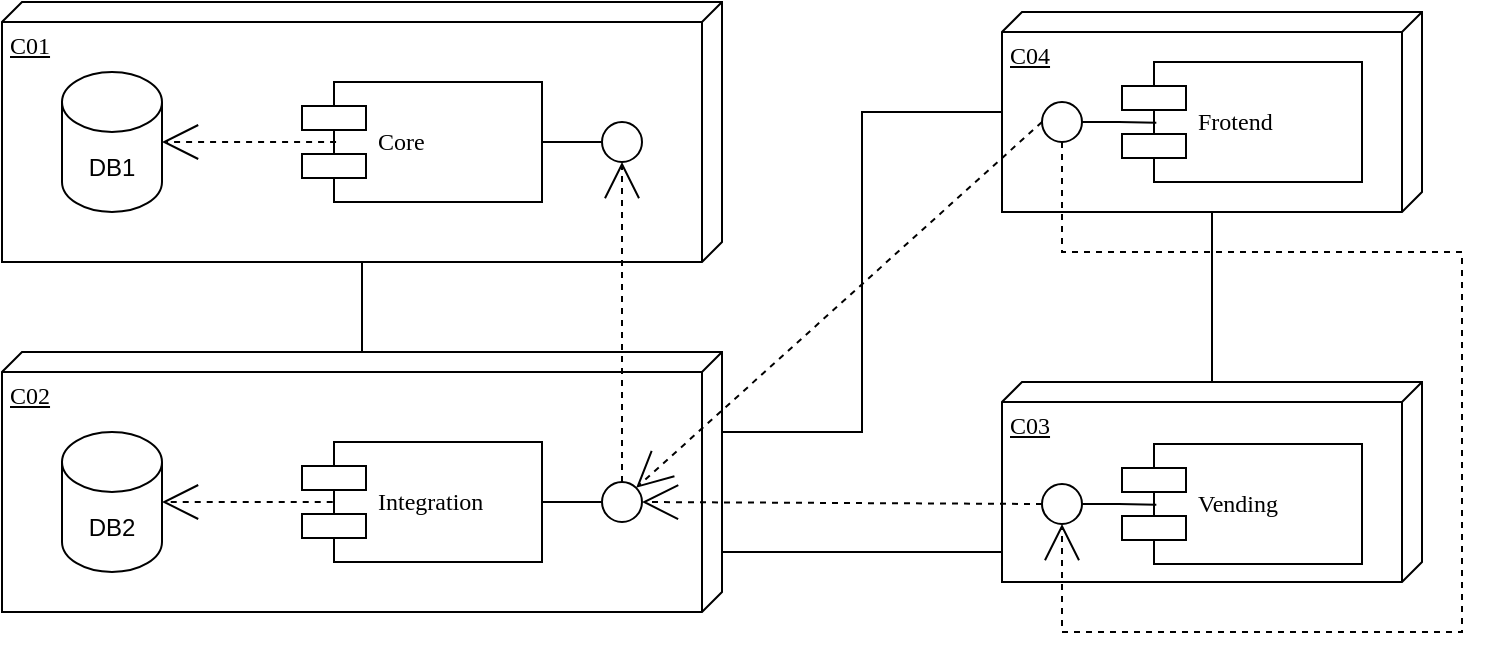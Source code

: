 <mxfile version="24.0.7" type="embed">
  <diagram name="Page-1" id="5f0bae14-7c28-e335-631c-24af17079c00">
    <mxGraphModel grid="1" page="1" gridSize="10" guides="1" tooltips="1" connect="1" arrows="1" fold="1" pageScale="1" pageWidth="1100" pageHeight="850" background="none" math="0" shadow="0">
      <root>
        <mxCell id="0" />
        <mxCell id="1" parent="0" />
        <mxCell id="3c6Egb_IVi21xw1lHmp9-30" style="edgeStyle=orthogonalEdgeStyle;rounded=0;orthogonalLoop=1;jettySize=auto;html=1;endArrow=none;endFill=0;" edge="1" parent="1" source="3c6Egb_IVi21xw1lHmp9-20" target="39150e848f15840c-3">
          <mxGeometry relative="1" as="geometry" />
        </mxCell>
        <mxCell id="39150e848f15840c-1" value="C01" style="verticalAlign=top;align=left;spacingTop=8;spacingLeft=2;spacingRight=12;shape=cube;size=10;direction=south;fontStyle=4;html=1;rounded=0;shadow=0;comic=0;labelBackgroundColor=none;strokeWidth=1;fontFamily=Verdana;fontSize=12" vertex="1" parent="1">
          <mxGeometry x="185" y="175" width="360" height="130" as="geometry" />
        </mxCell>
        <mxCell id="39150e848f15840c-3" value="C03" style="verticalAlign=top;align=left;spacingTop=8;spacingLeft=2;spacingRight=12;shape=cube;size=10;direction=south;fontStyle=4;html=1;rounded=0;shadow=0;comic=0;labelBackgroundColor=none;strokeWidth=1;fontFamily=Verdana;fontSize=12" vertex="1" parent="1">
          <mxGeometry x="685" y="365" width="210" height="100" as="geometry" />
        </mxCell>
        <mxCell id="39150e848f15840c-5" value="Core" style="shape=component;align=left;spacingLeft=36;rounded=0;shadow=0;comic=0;labelBackgroundColor=none;strokeWidth=1;fontFamily=Verdana;fontSize=12;html=1;" vertex="1" parent="1">
          <mxGeometry x="335" y="215" width="120" height="60" as="geometry" />
        </mxCell>
        <mxCell id="39150e848f15840c-6" value="" style="ellipse;whiteSpace=wrap;html=1;rounded=0;shadow=0;comic=0;labelBackgroundColor=none;strokeWidth=1;fontFamily=Verdana;fontSize=12;align=center;" vertex="1" parent="1">
          <mxGeometry x="485" y="235" width="20" height="20" as="geometry" />
        </mxCell>
        <mxCell id="39150e848f15840c-10" value="Vending" style="shape=component;align=left;spacingLeft=36;rounded=0;shadow=0;comic=0;labelBackgroundColor=none;strokeWidth=1;fontFamily=Verdana;fontSize=12;html=1;" vertex="1" parent="1">
          <mxGeometry x="745" y="396" width="120" height="60" as="geometry" />
        </mxCell>
        <mxCell id="39150e848f15840c-14" style="edgeStyle=elbowEdgeStyle;rounded=0;html=1;labelBackgroundColor=none;startArrow=none;startFill=0;startSize=8;endArrow=none;endFill=0;endSize=16;fontFamily=Verdana;fontSize=12;entryX=1;entryY=0.5;entryDx=0;entryDy=0;" edge="1" parent="1" source="39150e848f15840c-6" target="39150e848f15840c-5">
          <mxGeometry relative="1" as="geometry" />
        </mxCell>
        <mxCell id="39150e848f15840c-15" style="edgeStyle=orthogonalEdgeStyle;rounded=0;html=1;labelBackgroundColor=none;startArrow=none;startFill=0;startSize=8;endArrow=open;endFill=0;endSize=16;fontFamily=Verdana;fontSize=12;dashed=1;entryX=1;entryY=0.5;entryDx=0;entryDy=0;entryPerimeter=0;exitX=0.142;exitY=0.5;exitDx=0;exitDy=0;exitPerimeter=0;" edge="1" parent="1" source="39150e848f15840c-5" target="3c6Egb_IVi21xw1lHmp9-1">
          <mxGeometry relative="1" as="geometry">
            <mxPoint x="280" y="255" as="targetPoint" />
          </mxGeometry>
        </mxCell>
        <mxCell id="3c6Egb_IVi21xw1lHmp9-1" value="DB1" style="shape=cylinder3;whiteSpace=wrap;html=1;boundedLbl=1;backgroundOutline=1;size=15;" vertex="1" parent="1">
          <mxGeometry x="215" y="210" width="50" height="70" as="geometry" />
        </mxCell>
        <mxCell id="3c6Egb_IVi21xw1lHmp9-28" style="edgeStyle=orthogonalEdgeStyle;rounded=0;orthogonalLoop=1;jettySize=auto;html=1;endArrow=none;endFill=0;" edge="1" parent="1" source="3c6Egb_IVi21xw1lHmp9-9" target="39150e848f15840c-3">
          <mxGeometry relative="1" as="geometry">
            <Array as="points">
              <mxPoint x="615" y="450" />
              <mxPoint x="615" y="450" />
            </Array>
          </mxGeometry>
        </mxCell>
        <mxCell id="3c6Egb_IVi21xw1lHmp9-29" style="edgeStyle=orthogonalEdgeStyle;rounded=0;orthogonalLoop=1;jettySize=auto;html=1;endArrow=none;endFill=0;" edge="1" parent="1" source="3c6Egb_IVi21xw1lHmp9-9" target="3c6Egb_IVi21xw1lHmp9-20">
          <mxGeometry relative="1" as="geometry">
            <Array as="points">
              <mxPoint x="615" y="390" />
              <mxPoint x="615" y="230" />
            </Array>
          </mxGeometry>
        </mxCell>
        <mxCell id="3c6Egb_IVi21xw1lHmp9-9" value="C02" style="verticalAlign=top;align=left;spacingTop=8;spacingLeft=2;spacingRight=12;shape=cube;size=10;direction=south;fontStyle=4;html=1;rounded=0;shadow=0;comic=0;labelBackgroundColor=none;strokeWidth=1;fontFamily=Verdana;fontSize=12" vertex="1" parent="1">
          <mxGeometry x="185" y="350" width="360" height="130" as="geometry" />
        </mxCell>
        <mxCell id="3c6Egb_IVi21xw1lHmp9-10" value="Integration" style="shape=component;align=left;spacingLeft=36;rounded=0;shadow=0;comic=0;labelBackgroundColor=none;strokeWidth=1;fontFamily=Verdana;fontSize=12;html=1;" vertex="1" parent="1">
          <mxGeometry x="335" y="395" width="120" height="60" as="geometry" />
        </mxCell>
        <mxCell id="3c6Egb_IVi21xw1lHmp9-11" value="" style="ellipse;whiteSpace=wrap;html=1;rounded=0;shadow=0;comic=0;labelBackgroundColor=none;strokeWidth=1;fontFamily=Verdana;fontSize=12;align=center;" vertex="1" parent="1">
          <mxGeometry x="485" y="415" width="20" height="20" as="geometry" />
        </mxCell>
        <mxCell id="3c6Egb_IVi21xw1lHmp9-12" style="edgeStyle=elbowEdgeStyle;rounded=0;html=1;labelBackgroundColor=none;startArrow=none;startFill=0;startSize=8;endArrow=none;endFill=0;endSize=16;fontFamily=Verdana;fontSize=12;" edge="1" parent="1" source="3c6Egb_IVi21xw1lHmp9-11" target="3c6Egb_IVi21xw1lHmp9-10">
          <mxGeometry relative="1" as="geometry" />
        </mxCell>
        <mxCell id="3c6Egb_IVi21xw1lHmp9-13" style="edgeStyle=orthogonalEdgeStyle;rounded=0;html=1;labelBackgroundColor=none;startArrow=none;startFill=0;startSize=8;endArrow=open;endFill=0;endSize=16;fontFamily=Verdana;fontSize=12;dashed=1;entryX=1;entryY=0.5;entryDx=0;entryDy=0;entryPerimeter=0;exitX=0.128;exitY=0.5;exitDx=0;exitDy=0;exitPerimeter=0;" edge="1" parent="1" source="3c6Egb_IVi21xw1lHmp9-10" target="3c6Egb_IVi21xw1lHmp9-14">
          <mxGeometry relative="1" as="geometry">
            <mxPoint x="240" y="450" as="targetPoint" />
          </mxGeometry>
        </mxCell>
        <mxCell id="3c6Egb_IVi21xw1lHmp9-14" value="DB2" style="shape=cylinder3;whiteSpace=wrap;html=1;boundedLbl=1;backgroundOutline=1;size=15;" vertex="1" parent="1">
          <mxGeometry x="215" y="390" width="50" height="70" as="geometry" />
        </mxCell>
        <mxCell id="39150e848f15840c-12" style="edgeStyle=none;rounded=0;html=1;dashed=1;labelBackgroundColor=none;startArrow=none;startFill=0;startSize=8;endArrow=open;endFill=0;endSize=16;fontFamily=Verdana;fontSize=12;entryX=1;entryY=0.5;entryDx=0;entryDy=0;exitX=0;exitY=0.5;exitDx=0;exitDy=0;" edge="1" parent="1" source="3c6Egb_IVi21xw1lHmp9-18" target="3c6Egb_IVi21xw1lHmp9-11">
          <mxGeometry relative="1" as="geometry">
            <mxPoint x="767.474" y="249.689" as="targetPoint" />
          </mxGeometry>
        </mxCell>
        <mxCell id="3c6Egb_IVi21xw1lHmp9-15" style="edgeStyle=none;rounded=0;html=1;dashed=1;labelBackgroundColor=none;startArrow=none;startFill=0;startSize=8;endArrow=open;endFill=0;endSize=16;fontFamily=Verdana;fontSize=12;entryX=0.5;entryY=1;entryDx=0;entryDy=0;exitX=0.5;exitY=0;exitDx=0;exitDy=0;" edge="1" parent="1" source="3c6Egb_IVi21xw1lHmp9-11" target="39150e848f15840c-6">
          <mxGeometry relative="1" as="geometry">
            <mxPoint x="735" y="375" as="sourcePoint" />
            <mxPoint x="515" y="425" as="targetPoint" />
          </mxGeometry>
        </mxCell>
        <mxCell id="3c6Egb_IVi21xw1lHmp9-18" value="" style="ellipse;whiteSpace=wrap;html=1;rounded=0;shadow=0;comic=0;labelBackgroundColor=none;strokeWidth=1;fontFamily=Verdana;fontSize=12;align=center;" vertex="1" parent="1">
          <mxGeometry x="705" y="416" width="20" height="20" as="geometry" />
        </mxCell>
        <mxCell id="3c6Egb_IVi21xw1lHmp9-19" style="edgeStyle=elbowEdgeStyle;rounded=0;html=1;labelBackgroundColor=none;startArrow=none;startFill=0;startSize=8;endArrow=none;endFill=0;endSize=16;fontFamily=Verdana;fontSize=12;exitX=1;exitY=0.5;exitDx=0;exitDy=0;entryX=0.143;entryY=0.507;entryDx=0;entryDy=0;entryPerimeter=0;" edge="1" parent="1" source="3c6Egb_IVi21xw1lHmp9-18" target="39150e848f15840c-10">
          <mxGeometry relative="1" as="geometry">
            <mxPoint x="675" y="426" as="targetPoint" />
          </mxGeometry>
        </mxCell>
        <mxCell id="3c6Egb_IVi21xw1lHmp9-20" value="C04" style="verticalAlign=top;align=left;spacingTop=8;spacingLeft=2;spacingRight=12;shape=cube;size=10;direction=south;fontStyle=4;html=1;rounded=0;shadow=0;comic=0;labelBackgroundColor=none;strokeWidth=1;fontFamily=Verdana;fontSize=12" vertex="1" parent="1">
          <mxGeometry x="685" y="180" width="210" height="100" as="geometry" />
        </mxCell>
        <mxCell id="3c6Egb_IVi21xw1lHmp9-21" value="Frotend" style="shape=component;align=left;spacingLeft=36;rounded=0;shadow=0;comic=0;labelBackgroundColor=none;strokeWidth=1;fontFamily=Verdana;fontSize=12;html=1;" vertex="1" parent="1">
          <mxGeometry x="745" y="205" width="120" height="60" as="geometry" />
        </mxCell>
        <mxCell id="3c6Egb_IVi21xw1lHmp9-22" value="" style="ellipse;whiteSpace=wrap;html=1;rounded=0;shadow=0;comic=0;labelBackgroundColor=none;strokeWidth=1;fontFamily=Verdana;fontSize=12;align=center;" vertex="1" parent="1">
          <mxGeometry x="705" y="225" width="20" height="20" as="geometry" />
        </mxCell>
        <mxCell id="3c6Egb_IVi21xw1lHmp9-23" style="edgeStyle=elbowEdgeStyle;rounded=0;html=1;labelBackgroundColor=none;startArrow=none;startFill=0;startSize=8;endArrow=none;endFill=0;endSize=16;fontFamily=Verdana;fontSize=12;exitX=1;exitY=0.5;exitDx=0;exitDy=0;entryX=0.143;entryY=0.507;entryDx=0;entryDy=0;entryPerimeter=0;" edge="1" parent="1" source="3c6Egb_IVi21xw1lHmp9-22" target="3c6Egb_IVi21xw1lHmp9-21">
          <mxGeometry relative="1" as="geometry">
            <mxPoint x="675" y="235" as="targetPoint" />
          </mxGeometry>
        </mxCell>
        <mxCell id="3c6Egb_IVi21xw1lHmp9-24" style="edgeStyle=none;rounded=0;html=1;dashed=1;labelBackgroundColor=none;startArrow=none;startFill=0;startSize=8;endArrow=open;endFill=0;endSize=16;fontFamily=Verdana;fontSize=12;entryX=1;entryY=0;entryDx=0;entryDy=0;exitX=0;exitY=0.5;exitDx=0;exitDy=0;" edge="1" parent="1" source="3c6Egb_IVi21xw1lHmp9-22" target="3c6Egb_IVi21xw1lHmp9-11">
          <mxGeometry relative="1" as="geometry">
            <mxPoint x="715" y="436" as="sourcePoint" />
            <mxPoint x="515" y="435" as="targetPoint" />
          </mxGeometry>
        </mxCell>
        <mxCell id="3c6Egb_IVi21xw1lHmp9-25" style="edgeStyle=none;rounded=0;html=1;dashed=1;labelBackgroundColor=none;startArrow=none;startFill=0;startSize=8;endArrow=open;endFill=0;endSize=16;fontFamily=Verdana;fontSize=12;exitX=0.5;exitY=1;exitDx=0;exitDy=0;entryX=0.5;entryY=1;entryDx=0;entryDy=0;" edge="1" parent="1" source="3c6Egb_IVi21xw1lHmp9-22" target="3c6Egb_IVi21xw1lHmp9-18">
          <mxGeometry relative="1" as="geometry">
            <mxPoint x="715" y="255" as="sourcePoint" />
            <mxPoint x="715" y="446" as="targetPoint" />
            <Array as="points">
              <mxPoint x="715" y="300" />
              <mxPoint x="915" y="300" />
              <mxPoint x="915" y="400" />
              <mxPoint x="915" y="490" />
              <mxPoint x="835" y="490" />
              <mxPoint x="715" y="490" />
            </Array>
          </mxGeometry>
        </mxCell>
        <mxCell id="3c6Egb_IVi21xw1lHmp9-27" style="edgeStyle=orthogonalEdgeStyle;rounded=0;orthogonalLoop=1;jettySize=auto;html=1;entryX=0;entryY=0.5;entryDx=0;entryDy=0;entryPerimeter=0;endArrow=none;endFill=0;" edge="1" parent="1" source="39150e848f15840c-1" target="3c6Egb_IVi21xw1lHmp9-9">
          <mxGeometry relative="1" as="geometry" />
        </mxCell>
      </root>
    </mxGraphModel>
  </diagram>
</mxfile>
